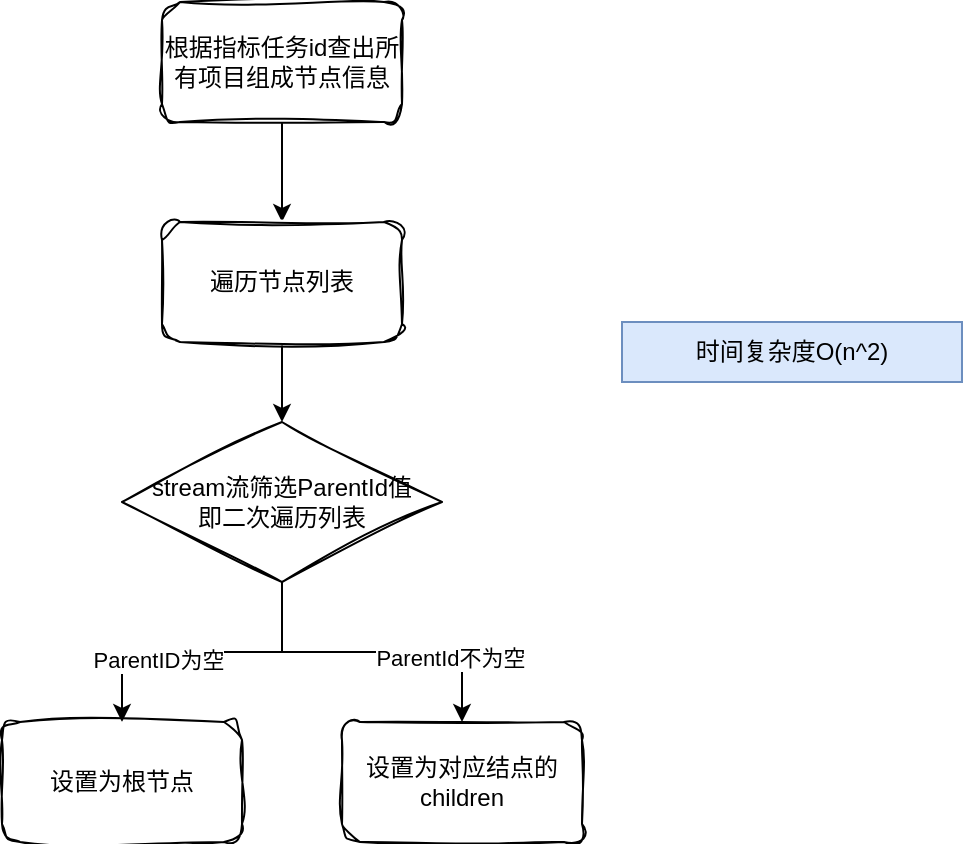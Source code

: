 <mxfile version="21.6.1" type="github">
  <diagram name="第 1 页" id="cM-F5ZtJHZw_HgdOL5fP">
    <mxGraphModel dx="1154" dy="796" grid="1" gridSize="10" guides="1" tooltips="1" connect="1" arrows="1" fold="1" page="1" pageScale="1" pageWidth="1169" pageHeight="827" math="0" shadow="0">
      <root>
        <mxCell id="0" />
        <mxCell id="1" parent="0" />
        <mxCell id="0ema9HI3ArgiAyPgMtRp-3" style="edgeStyle=orthogonalEdgeStyle;rounded=0;orthogonalLoop=1;jettySize=auto;html=1;entryX=0.5;entryY=0;entryDx=0;entryDy=0;" edge="1" parent="1" source="0ema9HI3ArgiAyPgMtRp-1" target="0ema9HI3ArgiAyPgMtRp-2">
          <mxGeometry relative="1" as="geometry" />
        </mxCell>
        <mxCell id="0ema9HI3ArgiAyPgMtRp-1" value="根据指标任务id查出所有项目组成节点信息" style="rounded=1;whiteSpace=wrap;html=1;sketch=1;curveFitting=1;jiggle=2;" vertex="1" parent="1">
          <mxGeometry x="330" y="110" width="120" height="60" as="geometry" />
        </mxCell>
        <mxCell id="0ema9HI3ArgiAyPgMtRp-5" style="edgeStyle=orthogonalEdgeStyle;rounded=0;orthogonalLoop=1;jettySize=auto;html=1;entryX=0.5;entryY=0;entryDx=0;entryDy=0;" edge="1" parent="1" source="0ema9HI3ArgiAyPgMtRp-2" target="0ema9HI3ArgiAyPgMtRp-13">
          <mxGeometry relative="1" as="geometry">
            <mxPoint x="390" y="330" as="targetPoint" />
          </mxGeometry>
        </mxCell>
        <mxCell id="0ema9HI3ArgiAyPgMtRp-2" value="遍历节点列表" style="rounded=1;whiteSpace=wrap;html=1;sketch=1;curveFitting=1;jiggle=2;" vertex="1" parent="1">
          <mxGeometry x="330" y="220" width="120" height="60" as="geometry" />
        </mxCell>
        <mxCell id="0ema9HI3ArgiAyPgMtRp-4" value="时间复杂度O(n^2)" style="rounded=0;whiteSpace=wrap;html=1;fillColor=#dae8fc;strokeColor=#6c8ebf;" vertex="1" parent="1">
          <mxGeometry x="560" y="270" width="170" height="30" as="geometry" />
        </mxCell>
        <mxCell id="0ema9HI3ArgiAyPgMtRp-14" style="edgeStyle=orthogonalEdgeStyle;rounded=0;orthogonalLoop=1;jettySize=auto;html=1;" edge="1" parent="1" source="0ema9HI3ArgiAyPgMtRp-13" target="0ema9HI3ArgiAyPgMtRp-16">
          <mxGeometry relative="1" as="geometry">
            <mxPoint x="320" y="490" as="targetPoint" />
          </mxGeometry>
        </mxCell>
        <mxCell id="0ema9HI3ArgiAyPgMtRp-15" value="ParentID为空" style="edgeLabel;html=1;align=center;verticalAlign=middle;resizable=0;points=[];" vertex="1" connectable="0" parent="0ema9HI3ArgiAyPgMtRp-14">
          <mxGeometry x="0.291" y="4" relative="1" as="geometry">
            <mxPoint as="offset" />
          </mxGeometry>
        </mxCell>
        <mxCell id="0ema9HI3ArgiAyPgMtRp-17" style="edgeStyle=orthogonalEdgeStyle;rounded=0;orthogonalLoop=1;jettySize=auto;html=1;entryX=0.5;entryY=0;entryDx=0;entryDy=0;" edge="1" parent="1" source="0ema9HI3ArgiAyPgMtRp-13" target="0ema9HI3ArgiAyPgMtRp-18">
          <mxGeometry relative="1" as="geometry">
            <mxPoint x="470" y="470" as="targetPoint" />
          </mxGeometry>
        </mxCell>
        <mxCell id="0ema9HI3ArgiAyPgMtRp-19" value="ParentId不为空" style="edgeLabel;html=1;align=center;verticalAlign=middle;resizable=0;points=[];" vertex="1" connectable="0" parent="0ema9HI3ArgiAyPgMtRp-17">
          <mxGeometry x="0.487" y="-3" relative="1" as="geometry">
            <mxPoint as="offset" />
          </mxGeometry>
        </mxCell>
        <mxCell id="0ema9HI3ArgiAyPgMtRp-13" value="stream流筛选ParentId值&lt;br&gt;即二次遍历列表" style="rhombus;whiteSpace=wrap;html=1;sketch=1;curveFitting=1;jiggle=2;" vertex="1" parent="1">
          <mxGeometry x="310" y="320" width="160" height="80" as="geometry" />
        </mxCell>
        <mxCell id="0ema9HI3ArgiAyPgMtRp-16" value="设置为根节点" style="rounded=1;whiteSpace=wrap;html=1;sketch=1;curveFitting=1;jiggle=2;" vertex="1" parent="1">
          <mxGeometry x="250" y="470" width="120" height="60" as="geometry" />
        </mxCell>
        <mxCell id="0ema9HI3ArgiAyPgMtRp-18" value="设置为对应结点的children" style="rounded=1;whiteSpace=wrap;html=1;sketch=1;curveFitting=1;jiggle=2;" vertex="1" parent="1">
          <mxGeometry x="420" y="470" width="120" height="60" as="geometry" />
        </mxCell>
      </root>
    </mxGraphModel>
  </diagram>
</mxfile>
